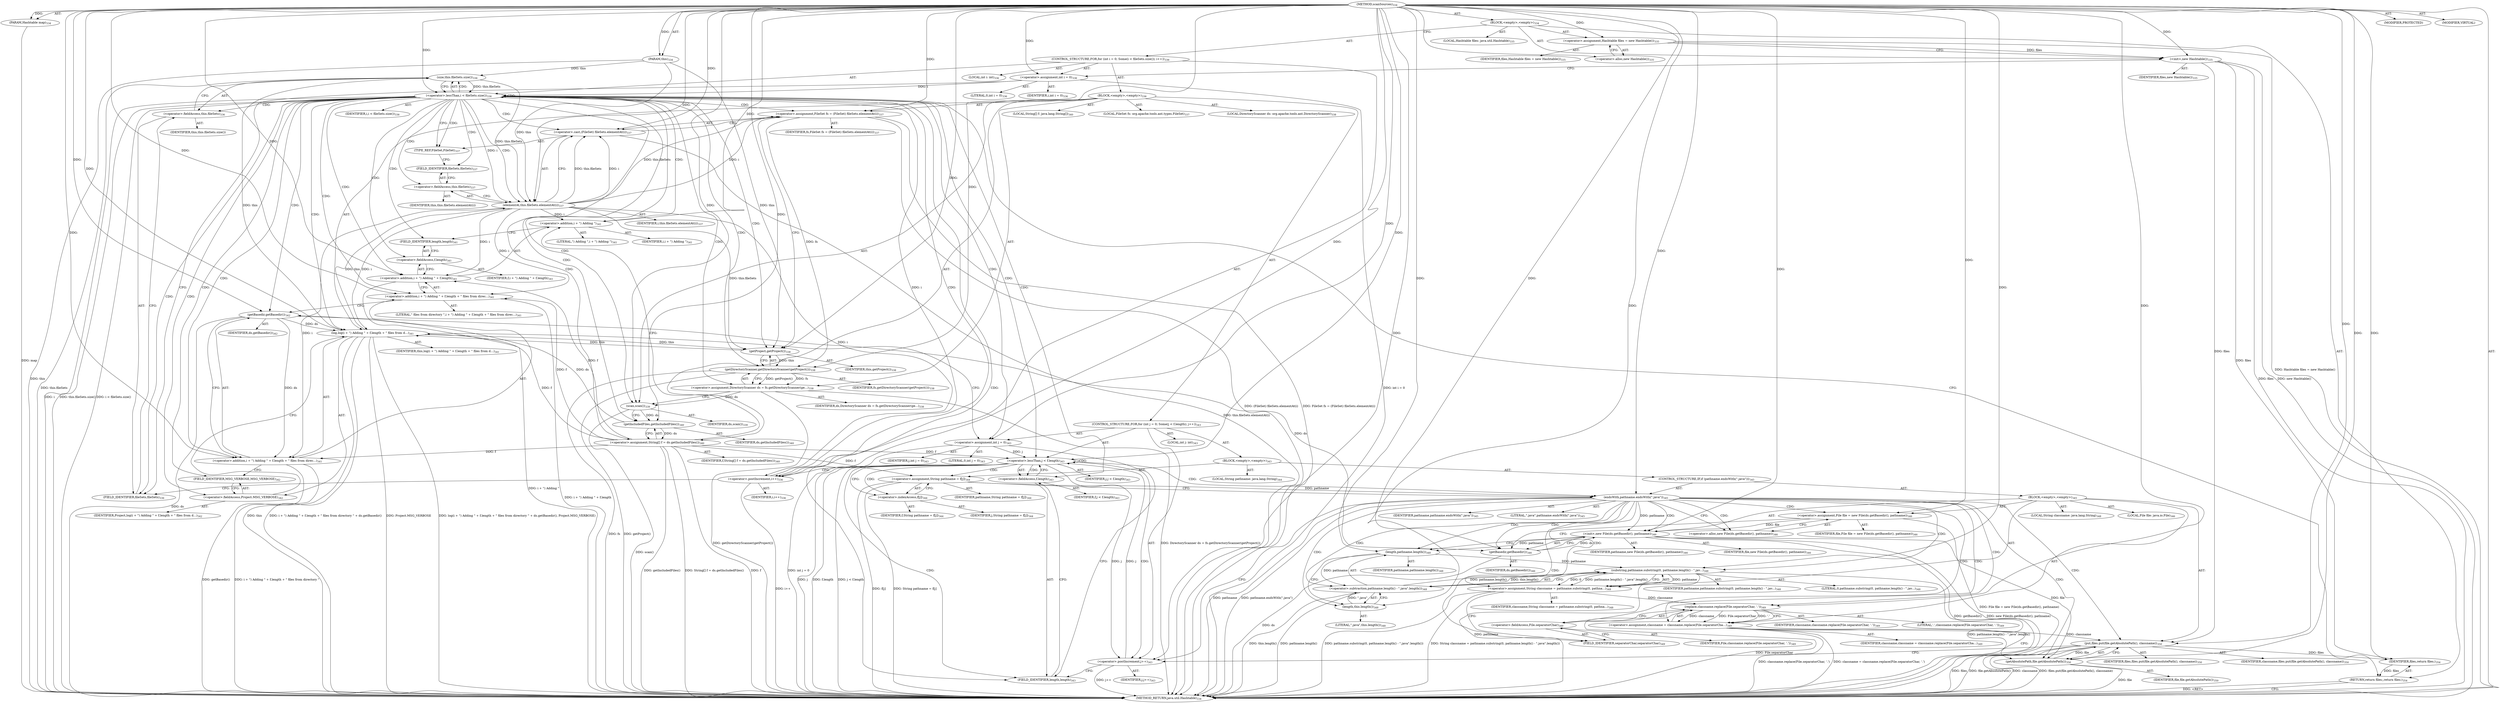 digraph "scanSources" {  
"111669149717" [label = <(METHOD,scanSources)<SUB>334</SUB>> ]
"115964117001" [label = <(PARAM,this)<SUB>334</SUB>> ]
"115964117024" [label = <(PARAM,Hashtable map)<SUB>334</SUB>> ]
"25769803822" [label = <(BLOCK,&lt;empty&gt;,&lt;empty&gt;)<SUB>334</SUB>> ]
"94489280532" [label = <(LOCAL,Hashtable files: java.util.Hashtable)<SUB>335</SUB>> ]
"30064771272" [label = <(&lt;operator&gt;.assignment,Hashtable files = new Hashtable())<SUB>335</SUB>> ]
"68719476886" [label = <(IDENTIFIER,files,Hashtable files = new Hashtable())<SUB>335</SUB>> ]
"30064771273" [label = <(&lt;operator&gt;.alloc,new Hashtable())<SUB>335</SUB>> ]
"30064771274" [label = <(&lt;init&gt;,new Hashtable())<SUB>335</SUB>> ]
"68719476887" [label = <(IDENTIFIER,files,new Hashtable())<SUB>335</SUB>> ]
"47244640274" [label = <(CONTROL_STRUCTURE,FOR,for (int i = 0; Some(i &lt; fileSets.size()); i++))<SUB>336</SUB>> ]
"94489280533" [label = <(LOCAL,int i: int)<SUB>336</SUB>> ]
"30064771275" [label = <(&lt;operator&gt;.assignment,int i = 0)<SUB>336</SUB>> ]
"68719476888" [label = <(IDENTIFIER,i,int i = 0)<SUB>336</SUB>> ]
"90194313247" [label = <(LITERAL,0,int i = 0)<SUB>336</SUB>> ]
"30064771276" [label = <(&lt;operator&gt;.lessThan,i &lt; fileSets.size())<SUB>336</SUB>> ]
"68719476889" [label = <(IDENTIFIER,i,i &lt; fileSets.size())<SUB>336</SUB>> ]
"30064771277" [label = <(size,this.fileSets.size())<SUB>336</SUB>> ]
"30064771278" [label = <(&lt;operator&gt;.fieldAccess,this.fileSets)<SUB>336</SUB>> ]
"68719476890" [label = <(IDENTIFIER,this,this.fileSets.size())> ]
"55834574901" [label = <(FIELD_IDENTIFIER,fileSets,fileSets)<SUB>336</SUB>> ]
"30064771279" [label = <(&lt;operator&gt;.postIncrement,i++)<SUB>336</SUB>> ]
"68719476891" [label = <(IDENTIFIER,i,i++)<SUB>336</SUB>> ]
"25769803823" [label = <(BLOCK,&lt;empty&gt;,&lt;empty&gt;)<SUB>336</SUB>> ]
"94489280534" [label = <(LOCAL,FileSet fs: org.apache.tools.ant.types.FileSet)<SUB>337</SUB>> ]
"30064771280" [label = <(&lt;operator&gt;.assignment,FileSet fs = (FileSet) fileSets.elementAt(i))<SUB>337</SUB>> ]
"68719476892" [label = <(IDENTIFIER,fs,FileSet fs = (FileSet) fileSets.elementAt(i))<SUB>337</SUB>> ]
"30064771281" [label = <(&lt;operator&gt;.cast,(FileSet) fileSets.elementAt(i))<SUB>337</SUB>> ]
"180388626432" [label = <(TYPE_REF,FileSet,FileSet)<SUB>337</SUB>> ]
"30064771282" [label = <(elementAt,this.fileSets.elementAt(i))<SUB>337</SUB>> ]
"30064771283" [label = <(&lt;operator&gt;.fieldAccess,this.fileSets)<SUB>337</SUB>> ]
"68719476893" [label = <(IDENTIFIER,this,this.fileSets.elementAt(i))> ]
"55834574902" [label = <(FIELD_IDENTIFIER,fileSets,fileSets)<SUB>337</SUB>> ]
"68719476894" [label = <(IDENTIFIER,i,this.fileSets.elementAt(i))<SUB>337</SUB>> ]
"94489280535" [label = <(LOCAL,DirectoryScanner ds: org.apache.tools.ant.DirectoryScanner)<SUB>338</SUB>> ]
"30064771284" [label = <(&lt;operator&gt;.assignment,DirectoryScanner ds = fs.getDirectoryScanner(ge...)<SUB>338</SUB>> ]
"68719476895" [label = <(IDENTIFIER,ds,DirectoryScanner ds = fs.getDirectoryScanner(ge...)<SUB>338</SUB>> ]
"30064771285" [label = <(getDirectoryScanner,getDirectoryScanner(getProject()))<SUB>338</SUB>> ]
"68719476896" [label = <(IDENTIFIER,fs,getDirectoryScanner(getProject()))<SUB>338</SUB>> ]
"30064771286" [label = <(getProject,getProject())<SUB>338</SUB>> ]
"68719476755" [label = <(IDENTIFIER,this,getProject())<SUB>338</SUB>> ]
"30064771287" [label = <(scan,scan())<SUB>339</SUB>> ]
"68719476897" [label = <(IDENTIFIER,ds,scan())<SUB>339</SUB>> ]
"94489280536" [label = <(LOCAL,String[] f: java.lang.String[])<SUB>340</SUB>> ]
"30064771288" [label = <(&lt;operator&gt;.assignment,String[] f = ds.getIncludedFiles())<SUB>340</SUB>> ]
"68719476898" [label = <(IDENTIFIER,f,String[] f = ds.getIncludedFiles())<SUB>340</SUB>> ]
"30064771289" [label = <(getIncludedFiles,getIncludedFiles())<SUB>340</SUB>> ]
"68719476899" [label = <(IDENTIFIER,ds,getIncludedFiles())<SUB>340</SUB>> ]
"30064771290" [label = <(log,log(i + &quot;) Adding &quot; + f.length + &quot; files from d...)<SUB>341</SUB>> ]
"68719476756" [label = <(IDENTIFIER,this,log(i + &quot;) Adding &quot; + f.length + &quot; files from d...)<SUB>341</SUB>> ]
"30064771291" [label = <(&lt;operator&gt;.addition,i + &quot;) Adding &quot; + f.length + &quot; files from direc...)<SUB>341</SUB>> ]
"30064771292" [label = <(&lt;operator&gt;.addition,i + &quot;) Adding &quot; + f.length + &quot; files from direc...)<SUB>341</SUB>> ]
"30064771293" [label = <(&lt;operator&gt;.addition,i + &quot;) Adding &quot; + f.length)<SUB>341</SUB>> ]
"30064771294" [label = <(&lt;operator&gt;.addition,i + &quot;) Adding &quot;)<SUB>341</SUB>> ]
"68719476900" [label = <(IDENTIFIER,i,i + &quot;) Adding &quot;)<SUB>341</SUB>> ]
"90194313248" [label = <(LITERAL,&quot;) Adding &quot;,i + &quot;) Adding &quot;)<SUB>341</SUB>> ]
"30064771295" [label = <(&lt;operator&gt;.fieldAccess,f.length)<SUB>341</SUB>> ]
"68719476901" [label = <(IDENTIFIER,f,i + &quot;) Adding &quot; + f.length)<SUB>341</SUB>> ]
"55834574903" [label = <(FIELD_IDENTIFIER,length,length)<SUB>341</SUB>> ]
"90194313249" [label = <(LITERAL,&quot; files from directory &quot;,i + &quot;) Adding &quot; + f.length + &quot; files from direc...)<SUB>341</SUB>> ]
"30064771296" [label = <(getBasedir,getBasedir())<SUB>342</SUB>> ]
"68719476902" [label = <(IDENTIFIER,ds,getBasedir())<SUB>342</SUB>> ]
"30064771297" [label = <(&lt;operator&gt;.fieldAccess,Project.MSG_VERBOSE)<SUB>342</SUB>> ]
"68719476903" [label = <(IDENTIFIER,Project,log(i + &quot;) Adding &quot; + f.length + &quot; files from d...)<SUB>342</SUB>> ]
"55834574904" [label = <(FIELD_IDENTIFIER,MSG_VERBOSE,MSG_VERBOSE)<SUB>342</SUB>> ]
"47244640275" [label = <(CONTROL_STRUCTURE,FOR,for (int j = 0; Some(j &lt; f.length); j++))<SUB>343</SUB>> ]
"94489280537" [label = <(LOCAL,int j: int)<SUB>343</SUB>> ]
"30064771298" [label = <(&lt;operator&gt;.assignment,int j = 0)<SUB>343</SUB>> ]
"68719476904" [label = <(IDENTIFIER,j,int j = 0)<SUB>343</SUB>> ]
"90194313250" [label = <(LITERAL,0,int j = 0)<SUB>343</SUB>> ]
"30064771299" [label = <(&lt;operator&gt;.lessThan,j &lt; f.length)<SUB>343</SUB>> ]
"68719476905" [label = <(IDENTIFIER,j,j &lt; f.length)<SUB>343</SUB>> ]
"30064771300" [label = <(&lt;operator&gt;.fieldAccess,f.length)<SUB>343</SUB>> ]
"68719476906" [label = <(IDENTIFIER,f,j &lt; f.length)<SUB>343</SUB>> ]
"55834574905" [label = <(FIELD_IDENTIFIER,length,length)<SUB>343</SUB>> ]
"30064771301" [label = <(&lt;operator&gt;.postIncrement,j++)<SUB>343</SUB>> ]
"68719476907" [label = <(IDENTIFIER,j,j++)<SUB>343</SUB>> ]
"25769803824" [label = <(BLOCK,&lt;empty&gt;,&lt;empty&gt;)<SUB>343</SUB>> ]
"94489280538" [label = <(LOCAL,String pathname: java.lang.String)<SUB>344</SUB>> ]
"30064771302" [label = <(&lt;operator&gt;.assignment,String pathname = f[j])<SUB>344</SUB>> ]
"68719476908" [label = <(IDENTIFIER,pathname,String pathname = f[j])<SUB>344</SUB>> ]
"30064771303" [label = <(&lt;operator&gt;.indexAccess,f[j])<SUB>344</SUB>> ]
"68719476909" [label = <(IDENTIFIER,f,String pathname = f[j])<SUB>344</SUB>> ]
"68719476910" [label = <(IDENTIFIER,j,String pathname = f[j])<SUB>344</SUB>> ]
"47244640276" [label = <(CONTROL_STRUCTURE,IF,if (pathname.endsWith(&quot;.java&quot;)))<SUB>345</SUB>> ]
"30064771304" [label = <(endsWith,pathname.endsWith(&quot;.java&quot;))<SUB>345</SUB>> ]
"68719476911" [label = <(IDENTIFIER,pathname,pathname.endsWith(&quot;.java&quot;))<SUB>345</SUB>> ]
"90194313251" [label = <(LITERAL,&quot;.java&quot;,pathname.endsWith(&quot;.java&quot;))<SUB>345</SUB>> ]
"25769803825" [label = <(BLOCK,&lt;empty&gt;,&lt;empty&gt;)<SUB>345</SUB>> ]
"94489280539" [label = <(LOCAL,File file: java.io.File)<SUB>346</SUB>> ]
"30064771305" [label = <(&lt;operator&gt;.assignment,File file = new File(ds.getBasedir(), pathname))<SUB>346</SUB>> ]
"68719476912" [label = <(IDENTIFIER,file,File file = new File(ds.getBasedir(), pathname))<SUB>346</SUB>> ]
"30064771306" [label = <(&lt;operator&gt;.alloc,new File(ds.getBasedir(), pathname))<SUB>346</SUB>> ]
"30064771307" [label = <(&lt;init&gt;,new File(ds.getBasedir(), pathname))<SUB>346</SUB>> ]
"68719476913" [label = <(IDENTIFIER,file,new File(ds.getBasedir(), pathname))<SUB>346</SUB>> ]
"30064771308" [label = <(getBasedir,getBasedir())<SUB>346</SUB>> ]
"68719476914" [label = <(IDENTIFIER,ds,getBasedir())<SUB>346</SUB>> ]
"68719476915" [label = <(IDENTIFIER,pathname,new File(ds.getBasedir(), pathname))<SUB>346</SUB>> ]
"94489280540" [label = <(LOCAL,String classname: java.lang.String)<SUB>348</SUB>> ]
"30064771309" [label = <(&lt;operator&gt;.assignment,String classname = pathname.substring(0, pathna...)<SUB>348</SUB>> ]
"68719476916" [label = <(IDENTIFIER,classname,String classname = pathname.substring(0, pathna...)<SUB>348</SUB>> ]
"30064771310" [label = <(substring,pathname.substring(0, pathname.length() - &quot;.jav...)<SUB>348</SUB>> ]
"68719476917" [label = <(IDENTIFIER,pathname,pathname.substring(0, pathname.length() - &quot;.jav...)<SUB>348</SUB>> ]
"90194313252" [label = <(LITERAL,0,pathname.substring(0, pathname.length() - &quot;.jav...)<SUB>348</SUB>> ]
"30064771311" [label = <(&lt;operator&gt;.subtraction,pathname.length() - &quot;.java&quot;.length())<SUB>348</SUB>> ]
"30064771312" [label = <(length,pathname.length())<SUB>348</SUB>> ]
"68719476918" [label = <(IDENTIFIER,pathname,pathname.length())<SUB>348</SUB>> ]
"30064771313" [label = <(length,this.length())<SUB>348</SUB>> ]
"90194313253" [label = <(LITERAL,&quot;.java&quot;,this.length())<SUB>348</SUB>> ]
"30064771314" [label = <(&lt;operator&gt;.assignment,classname = classname.replace(File.separatorCha...)<SUB>349</SUB>> ]
"68719476919" [label = <(IDENTIFIER,classname,classname = classname.replace(File.separatorCha...)<SUB>349</SUB>> ]
"30064771315" [label = <(replace,classname.replace(File.separatorChar, '.'))<SUB>349</SUB>> ]
"68719476920" [label = <(IDENTIFIER,classname,classname.replace(File.separatorChar, '.'))<SUB>349</SUB>> ]
"30064771316" [label = <(&lt;operator&gt;.fieldAccess,File.separatorChar)<SUB>349</SUB>> ]
"68719476921" [label = <(IDENTIFIER,File,classname.replace(File.separatorChar, '.'))<SUB>349</SUB>> ]
"55834574906" [label = <(FIELD_IDENTIFIER,separatorChar,separatorChar)<SUB>349</SUB>> ]
"90194313254" [label = <(LITERAL,'.',classname.replace(File.separatorChar, '.'))<SUB>349</SUB>> ]
"30064771317" [label = <(put,files.put(file.getAbsolutePath(), classname))<SUB>350</SUB>> ]
"68719476922" [label = <(IDENTIFIER,files,files.put(file.getAbsolutePath(), classname))<SUB>350</SUB>> ]
"30064771318" [label = <(getAbsolutePath,file.getAbsolutePath())<SUB>350</SUB>> ]
"68719476923" [label = <(IDENTIFIER,file,file.getAbsolutePath())<SUB>350</SUB>> ]
"68719476924" [label = <(IDENTIFIER,classname,files.put(file.getAbsolutePath(), classname))<SUB>350</SUB>> ]
"146028888070" [label = <(RETURN,return files;,return files;)<SUB>354</SUB>> ]
"68719476925" [label = <(IDENTIFIER,files,return files;)<SUB>354</SUB>> ]
"133143986227" [label = <(MODIFIER,PROTECTED)> ]
"133143986228" [label = <(MODIFIER,VIRTUAL)> ]
"128849018901" [label = <(METHOD_RETURN,java.util.Hashtable)<SUB>334</SUB>> ]
  "111669149717" -> "115964117001"  [ label = "AST: "] 
  "111669149717" -> "115964117024"  [ label = "AST: "] 
  "111669149717" -> "25769803822"  [ label = "AST: "] 
  "111669149717" -> "133143986227"  [ label = "AST: "] 
  "111669149717" -> "133143986228"  [ label = "AST: "] 
  "111669149717" -> "128849018901"  [ label = "AST: "] 
  "25769803822" -> "94489280532"  [ label = "AST: "] 
  "25769803822" -> "30064771272"  [ label = "AST: "] 
  "25769803822" -> "30064771274"  [ label = "AST: "] 
  "25769803822" -> "47244640274"  [ label = "AST: "] 
  "25769803822" -> "146028888070"  [ label = "AST: "] 
  "30064771272" -> "68719476886"  [ label = "AST: "] 
  "30064771272" -> "30064771273"  [ label = "AST: "] 
  "30064771274" -> "68719476887"  [ label = "AST: "] 
  "47244640274" -> "94489280533"  [ label = "AST: "] 
  "47244640274" -> "30064771275"  [ label = "AST: "] 
  "47244640274" -> "30064771276"  [ label = "AST: "] 
  "47244640274" -> "30064771279"  [ label = "AST: "] 
  "47244640274" -> "25769803823"  [ label = "AST: "] 
  "30064771275" -> "68719476888"  [ label = "AST: "] 
  "30064771275" -> "90194313247"  [ label = "AST: "] 
  "30064771276" -> "68719476889"  [ label = "AST: "] 
  "30064771276" -> "30064771277"  [ label = "AST: "] 
  "30064771277" -> "30064771278"  [ label = "AST: "] 
  "30064771278" -> "68719476890"  [ label = "AST: "] 
  "30064771278" -> "55834574901"  [ label = "AST: "] 
  "30064771279" -> "68719476891"  [ label = "AST: "] 
  "25769803823" -> "94489280534"  [ label = "AST: "] 
  "25769803823" -> "30064771280"  [ label = "AST: "] 
  "25769803823" -> "94489280535"  [ label = "AST: "] 
  "25769803823" -> "30064771284"  [ label = "AST: "] 
  "25769803823" -> "30064771287"  [ label = "AST: "] 
  "25769803823" -> "94489280536"  [ label = "AST: "] 
  "25769803823" -> "30064771288"  [ label = "AST: "] 
  "25769803823" -> "30064771290"  [ label = "AST: "] 
  "25769803823" -> "47244640275"  [ label = "AST: "] 
  "30064771280" -> "68719476892"  [ label = "AST: "] 
  "30064771280" -> "30064771281"  [ label = "AST: "] 
  "30064771281" -> "180388626432"  [ label = "AST: "] 
  "30064771281" -> "30064771282"  [ label = "AST: "] 
  "30064771282" -> "30064771283"  [ label = "AST: "] 
  "30064771282" -> "68719476894"  [ label = "AST: "] 
  "30064771283" -> "68719476893"  [ label = "AST: "] 
  "30064771283" -> "55834574902"  [ label = "AST: "] 
  "30064771284" -> "68719476895"  [ label = "AST: "] 
  "30064771284" -> "30064771285"  [ label = "AST: "] 
  "30064771285" -> "68719476896"  [ label = "AST: "] 
  "30064771285" -> "30064771286"  [ label = "AST: "] 
  "30064771286" -> "68719476755"  [ label = "AST: "] 
  "30064771287" -> "68719476897"  [ label = "AST: "] 
  "30064771288" -> "68719476898"  [ label = "AST: "] 
  "30064771288" -> "30064771289"  [ label = "AST: "] 
  "30064771289" -> "68719476899"  [ label = "AST: "] 
  "30064771290" -> "68719476756"  [ label = "AST: "] 
  "30064771290" -> "30064771291"  [ label = "AST: "] 
  "30064771290" -> "30064771297"  [ label = "AST: "] 
  "30064771291" -> "30064771292"  [ label = "AST: "] 
  "30064771291" -> "30064771296"  [ label = "AST: "] 
  "30064771292" -> "30064771293"  [ label = "AST: "] 
  "30064771292" -> "90194313249"  [ label = "AST: "] 
  "30064771293" -> "30064771294"  [ label = "AST: "] 
  "30064771293" -> "30064771295"  [ label = "AST: "] 
  "30064771294" -> "68719476900"  [ label = "AST: "] 
  "30064771294" -> "90194313248"  [ label = "AST: "] 
  "30064771295" -> "68719476901"  [ label = "AST: "] 
  "30064771295" -> "55834574903"  [ label = "AST: "] 
  "30064771296" -> "68719476902"  [ label = "AST: "] 
  "30064771297" -> "68719476903"  [ label = "AST: "] 
  "30064771297" -> "55834574904"  [ label = "AST: "] 
  "47244640275" -> "94489280537"  [ label = "AST: "] 
  "47244640275" -> "30064771298"  [ label = "AST: "] 
  "47244640275" -> "30064771299"  [ label = "AST: "] 
  "47244640275" -> "30064771301"  [ label = "AST: "] 
  "47244640275" -> "25769803824"  [ label = "AST: "] 
  "30064771298" -> "68719476904"  [ label = "AST: "] 
  "30064771298" -> "90194313250"  [ label = "AST: "] 
  "30064771299" -> "68719476905"  [ label = "AST: "] 
  "30064771299" -> "30064771300"  [ label = "AST: "] 
  "30064771300" -> "68719476906"  [ label = "AST: "] 
  "30064771300" -> "55834574905"  [ label = "AST: "] 
  "30064771301" -> "68719476907"  [ label = "AST: "] 
  "25769803824" -> "94489280538"  [ label = "AST: "] 
  "25769803824" -> "30064771302"  [ label = "AST: "] 
  "25769803824" -> "47244640276"  [ label = "AST: "] 
  "30064771302" -> "68719476908"  [ label = "AST: "] 
  "30064771302" -> "30064771303"  [ label = "AST: "] 
  "30064771303" -> "68719476909"  [ label = "AST: "] 
  "30064771303" -> "68719476910"  [ label = "AST: "] 
  "47244640276" -> "30064771304"  [ label = "AST: "] 
  "47244640276" -> "25769803825"  [ label = "AST: "] 
  "30064771304" -> "68719476911"  [ label = "AST: "] 
  "30064771304" -> "90194313251"  [ label = "AST: "] 
  "25769803825" -> "94489280539"  [ label = "AST: "] 
  "25769803825" -> "30064771305"  [ label = "AST: "] 
  "25769803825" -> "30064771307"  [ label = "AST: "] 
  "25769803825" -> "94489280540"  [ label = "AST: "] 
  "25769803825" -> "30064771309"  [ label = "AST: "] 
  "25769803825" -> "30064771314"  [ label = "AST: "] 
  "25769803825" -> "30064771317"  [ label = "AST: "] 
  "30064771305" -> "68719476912"  [ label = "AST: "] 
  "30064771305" -> "30064771306"  [ label = "AST: "] 
  "30064771307" -> "68719476913"  [ label = "AST: "] 
  "30064771307" -> "30064771308"  [ label = "AST: "] 
  "30064771307" -> "68719476915"  [ label = "AST: "] 
  "30064771308" -> "68719476914"  [ label = "AST: "] 
  "30064771309" -> "68719476916"  [ label = "AST: "] 
  "30064771309" -> "30064771310"  [ label = "AST: "] 
  "30064771310" -> "68719476917"  [ label = "AST: "] 
  "30064771310" -> "90194313252"  [ label = "AST: "] 
  "30064771310" -> "30064771311"  [ label = "AST: "] 
  "30064771311" -> "30064771312"  [ label = "AST: "] 
  "30064771311" -> "30064771313"  [ label = "AST: "] 
  "30064771312" -> "68719476918"  [ label = "AST: "] 
  "30064771313" -> "90194313253"  [ label = "AST: "] 
  "30064771314" -> "68719476919"  [ label = "AST: "] 
  "30064771314" -> "30064771315"  [ label = "AST: "] 
  "30064771315" -> "68719476920"  [ label = "AST: "] 
  "30064771315" -> "30064771316"  [ label = "AST: "] 
  "30064771315" -> "90194313254"  [ label = "AST: "] 
  "30064771316" -> "68719476921"  [ label = "AST: "] 
  "30064771316" -> "55834574906"  [ label = "AST: "] 
  "30064771317" -> "68719476922"  [ label = "AST: "] 
  "30064771317" -> "30064771318"  [ label = "AST: "] 
  "30064771317" -> "68719476924"  [ label = "AST: "] 
  "30064771318" -> "68719476923"  [ label = "AST: "] 
  "146028888070" -> "68719476925"  [ label = "AST: "] 
  "30064771272" -> "30064771274"  [ label = "CFG: "] 
  "30064771274" -> "30064771275"  [ label = "CFG: "] 
  "146028888070" -> "128849018901"  [ label = "CFG: "] 
  "30064771273" -> "30064771272"  [ label = "CFG: "] 
  "30064771275" -> "55834574901"  [ label = "CFG: "] 
  "30064771276" -> "180388626432"  [ label = "CFG: "] 
  "30064771276" -> "146028888070"  [ label = "CFG: "] 
  "30064771279" -> "55834574901"  [ label = "CFG: "] 
  "30064771277" -> "30064771276"  [ label = "CFG: "] 
  "30064771280" -> "30064771286"  [ label = "CFG: "] 
  "30064771284" -> "30064771287"  [ label = "CFG: "] 
  "30064771287" -> "30064771289"  [ label = "CFG: "] 
  "30064771288" -> "30064771294"  [ label = "CFG: "] 
  "30064771290" -> "30064771298"  [ label = "CFG: "] 
  "30064771278" -> "30064771277"  [ label = "CFG: "] 
  "30064771281" -> "30064771280"  [ label = "CFG: "] 
  "30064771285" -> "30064771284"  [ label = "CFG: "] 
  "30064771289" -> "30064771288"  [ label = "CFG: "] 
  "30064771291" -> "55834574904"  [ label = "CFG: "] 
  "30064771297" -> "30064771290"  [ label = "CFG: "] 
  "30064771298" -> "55834574905"  [ label = "CFG: "] 
  "30064771299" -> "30064771303"  [ label = "CFG: "] 
  "30064771299" -> "30064771279"  [ label = "CFG: "] 
  "30064771301" -> "55834574905"  [ label = "CFG: "] 
  "55834574901" -> "30064771278"  [ label = "CFG: "] 
  "180388626432" -> "55834574902"  [ label = "CFG: "] 
  "30064771282" -> "30064771281"  [ label = "CFG: "] 
  "30064771286" -> "30064771285"  [ label = "CFG: "] 
  "30064771292" -> "30064771296"  [ label = "CFG: "] 
  "30064771296" -> "30064771291"  [ label = "CFG: "] 
  "55834574904" -> "30064771297"  [ label = "CFG: "] 
  "30064771300" -> "30064771299"  [ label = "CFG: "] 
  "30064771302" -> "30064771304"  [ label = "CFG: "] 
  "30064771283" -> "30064771282"  [ label = "CFG: "] 
  "30064771293" -> "30064771292"  [ label = "CFG: "] 
  "55834574905" -> "30064771300"  [ label = "CFG: "] 
  "30064771303" -> "30064771302"  [ label = "CFG: "] 
  "30064771304" -> "30064771306"  [ label = "CFG: "] 
  "30064771304" -> "30064771301"  [ label = "CFG: "] 
  "55834574902" -> "30064771283"  [ label = "CFG: "] 
  "30064771294" -> "55834574903"  [ label = "CFG: "] 
  "30064771295" -> "30064771293"  [ label = "CFG: "] 
  "30064771305" -> "30064771308"  [ label = "CFG: "] 
  "30064771307" -> "30064771312"  [ label = "CFG: "] 
  "30064771309" -> "55834574906"  [ label = "CFG: "] 
  "30064771314" -> "30064771318"  [ label = "CFG: "] 
  "30064771317" -> "30064771301"  [ label = "CFG: "] 
  "55834574903" -> "30064771295"  [ label = "CFG: "] 
  "30064771306" -> "30064771305"  [ label = "CFG: "] 
  "30064771308" -> "30064771307"  [ label = "CFG: "] 
  "30064771310" -> "30064771309"  [ label = "CFG: "] 
  "30064771315" -> "30064771314"  [ label = "CFG: "] 
  "30064771318" -> "30064771317"  [ label = "CFG: "] 
  "30064771311" -> "30064771310"  [ label = "CFG: "] 
  "30064771316" -> "30064771315"  [ label = "CFG: "] 
  "30064771312" -> "30064771313"  [ label = "CFG: "] 
  "30064771313" -> "30064771311"  [ label = "CFG: "] 
  "55834574906" -> "30064771316"  [ label = "CFG: "] 
  "111669149717" -> "30064771273"  [ label = "CFG: "] 
  "146028888070" -> "128849018901"  [ label = "DDG: &lt;RET&gt;"] 
  "115964117001" -> "128849018901"  [ label = "DDG: this"] 
  "115964117024" -> "128849018901"  [ label = "DDG: map"] 
  "30064771272" -> "128849018901"  [ label = "DDG: Hashtable files = new Hashtable()"] 
  "30064771274" -> "128849018901"  [ label = "DDG: files"] 
  "30064771274" -> "128849018901"  [ label = "DDG: new Hashtable()"] 
  "30064771275" -> "128849018901"  [ label = "DDG: int i = 0"] 
  "30064771276" -> "128849018901"  [ label = "DDG: i"] 
  "30064771277" -> "128849018901"  [ label = "DDG: this.fileSets"] 
  "30064771276" -> "128849018901"  [ label = "DDG: this.fileSets.size()"] 
  "30064771276" -> "128849018901"  [ label = "DDG: i &lt; fileSets.size()"] 
  "30064771281" -> "128849018901"  [ label = "DDG: this.fileSets.elementAt(i)"] 
  "30064771280" -> "128849018901"  [ label = "DDG: (FileSet) fileSets.elementAt(i)"] 
  "30064771280" -> "128849018901"  [ label = "DDG: FileSet fs = (FileSet) fileSets.elementAt(i)"] 
  "30064771285" -> "128849018901"  [ label = "DDG: fs"] 
  "30064771285" -> "128849018901"  [ label = "DDG: getProject()"] 
  "30064771284" -> "128849018901"  [ label = "DDG: getDirectoryScanner(getProject())"] 
  "30064771284" -> "128849018901"  [ label = "DDG: DirectoryScanner ds = fs.getDirectoryScanner(getProject())"] 
  "30064771287" -> "128849018901"  [ label = "DDG: scan()"] 
  "30064771288" -> "128849018901"  [ label = "DDG: f"] 
  "30064771288" -> "128849018901"  [ label = "DDG: getIncludedFiles()"] 
  "30064771288" -> "128849018901"  [ label = "DDG: String[] f = ds.getIncludedFiles()"] 
  "30064771290" -> "128849018901"  [ label = "DDG: this"] 
  "30064771293" -> "128849018901"  [ label = "DDG: i + &quot;) Adding &quot;"] 
  "30064771292" -> "128849018901"  [ label = "DDG: i + &quot;) Adding &quot; + f.length"] 
  "30064771291" -> "128849018901"  [ label = "DDG: i + &quot;) Adding &quot; + f.length + &quot; files from directory &quot;"] 
  "30064771296" -> "128849018901"  [ label = "DDG: ds"] 
  "30064771291" -> "128849018901"  [ label = "DDG: getBasedir()"] 
  "30064771290" -> "128849018901"  [ label = "DDG: i + &quot;) Adding &quot; + f.length + &quot; files from directory &quot; + ds.getBasedir()"] 
  "30064771290" -> "128849018901"  [ label = "DDG: Project.MSG_VERBOSE"] 
  "30064771290" -> "128849018901"  [ label = "DDG: log(i + &quot;) Adding &quot; + f.length + &quot; files from directory &quot; + ds.getBasedir(), Project.MSG_VERBOSE)"] 
  "30064771298" -> "128849018901"  [ label = "DDG: int j = 0"] 
  "30064771299" -> "128849018901"  [ label = "DDG: j"] 
  "30064771299" -> "128849018901"  [ label = "DDG: f.length"] 
  "30064771299" -> "128849018901"  [ label = "DDG: j &lt; f.length"] 
  "30064771279" -> "128849018901"  [ label = "DDG: i++"] 
  "30064771302" -> "128849018901"  [ label = "DDG: f[j]"] 
  "30064771302" -> "128849018901"  [ label = "DDG: String pathname = f[j]"] 
  "30064771304" -> "128849018901"  [ label = "DDG: pathname"] 
  "30064771304" -> "128849018901"  [ label = "DDG: pathname.endsWith(&quot;.java&quot;)"] 
  "30064771305" -> "128849018901"  [ label = "DDG: File file = new File(ds.getBasedir(), pathname)"] 
  "30064771308" -> "128849018901"  [ label = "DDG: ds"] 
  "30064771307" -> "128849018901"  [ label = "DDG: getBasedir()"] 
  "30064771307" -> "128849018901"  [ label = "DDG: new File(ds.getBasedir(), pathname)"] 
  "30064771310" -> "128849018901"  [ label = "DDG: pathname"] 
  "30064771311" -> "128849018901"  [ label = "DDG: pathname.length()"] 
  "30064771311" -> "128849018901"  [ label = "DDG: this.length()"] 
  "30064771310" -> "128849018901"  [ label = "DDG: pathname.length() - &quot;.java&quot;.length()"] 
  "30064771309" -> "128849018901"  [ label = "DDG: pathname.substring(0, pathname.length() - &quot;.java&quot;.length())"] 
  "30064771309" -> "128849018901"  [ label = "DDG: String classname = pathname.substring(0, pathname.length() - &quot;.java&quot;.length())"] 
  "30064771315" -> "128849018901"  [ label = "DDG: File.separatorChar"] 
  "30064771314" -> "128849018901"  [ label = "DDG: classname.replace(File.separatorChar, '.')"] 
  "30064771314" -> "128849018901"  [ label = "DDG: classname = classname.replace(File.separatorChar, '.')"] 
  "30064771317" -> "128849018901"  [ label = "DDG: files"] 
  "30064771318" -> "128849018901"  [ label = "DDG: file"] 
  "30064771317" -> "128849018901"  [ label = "DDG: file.getAbsolutePath()"] 
  "30064771317" -> "128849018901"  [ label = "DDG: classname"] 
  "30064771317" -> "128849018901"  [ label = "DDG: files.put(file.getAbsolutePath(), classname)"] 
  "30064771301" -> "128849018901"  [ label = "DDG: j++"] 
  "111669149717" -> "115964117001"  [ label = "DDG: "] 
  "111669149717" -> "115964117024"  [ label = "DDG: "] 
  "111669149717" -> "30064771272"  [ label = "DDG: "] 
  "68719476925" -> "146028888070"  [ label = "DDG: files"] 
  "30064771272" -> "30064771274"  [ label = "DDG: files"] 
  "111669149717" -> "30064771274"  [ label = "DDG: "] 
  "111669149717" -> "30064771275"  [ label = "DDG: "] 
  "30064771274" -> "68719476925"  [ label = "DDG: files"] 
  "30064771317" -> "68719476925"  [ label = "DDG: files"] 
  "111669149717" -> "68719476925"  [ label = "DDG: "] 
  "30064771275" -> "30064771276"  [ label = "DDG: i"] 
  "30064771279" -> "30064771276"  [ label = "DDG: i"] 
  "111669149717" -> "30064771276"  [ label = "DDG: "] 
  "30064771277" -> "30064771276"  [ label = "DDG: this.fileSets"] 
  "111669149717" -> "30064771279"  [ label = "DDG: "] 
  "30064771282" -> "30064771279"  [ label = "DDG: i"] 
  "111669149717" -> "30064771280"  [ label = "DDG: "] 
  "30064771282" -> "30064771280"  [ label = "DDG: this.fileSets"] 
  "30064771282" -> "30064771280"  [ label = "DDG: i"] 
  "30064771285" -> "30064771284"  [ label = "DDG: fs"] 
  "30064771285" -> "30064771284"  [ label = "DDG: getProject()"] 
  "30064771289" -> "30064771288"  [ label = "DDG: ds"] 
  "115964117001" -> "30064771277"  [ label = "DDG: this"] 
  "30064771290" -> "30064771277"  [ label = "DDG: this"] 
  "30064771284" -> "30064771287"  [ label = "DDG: ds"] 
  "111669149717" -> "30064771287"  [ label = "DDG: "] 
  "30064771286" -> "30064771290"  [ label = "DDG: this"] 
  "111669149717" -> "30064771290"  [ label = "DDG: "] 
  "30064771282" -> "30064771290"  [ label = "DDG: i"] 
  "30064771288" -> "30064771290"  [ label = "DDG: f"] 
  "30064771296" -> "30064771290"  [ label = "DDG: ds"] 
  "111669149717" -> "30064771298"  [ label = "DDG: "] 
  "111669149717" -> "30064771281"  [ label = "DDG: "] 
  "30064771282" -> "30064771281"  [ label = "DDG: this.fileSets"] 
  "30064771282" -> "30064771281"  [ label = "DDG: i"] 
  "30064771280" -> "30064771285"  [ label = "DDG: fs"] 
  "111669149717" -> "30064771285"  [ label = "DDG: "] 
  "30064771286" -> "30064771285"  [ label = "DDG: this"] 
  "30064771287" -> "30064771289"  [ label = "DDG: ds"] 
  "111669149717" -> "30064771289"  [ label = "DDG: "] 
  "30064771282" -> "30064771291"  [ label = "DDG: i"] 
  "111669149717" -> "30064771291"  [ label = "DDG: "] 
  "30064771288" -> "30064771291"  [ label = "DDG: f"] 
  "30064771296" -> "30064771291"  [ label = "DDG: ds"] 
  "30064771298" -> "30064771299"  [ label = "DDG: j"] 
  "30064771301" -> "30064771299"  [ label = "DDG: j"] 
  "111669149717" -> "30064771299"  [ label = "DDG: "] 
  "30064771288" -> "30064771299"  [ label = "DDG: f"] 
  "30064771299" -> "30064771301"  [ label = "DDG: j"] 
  "111669149717" -> "30064771301"  [ label = "DDG: "] 
  "30064771288" -> "30064771302"  [ label = "DDG: f"] 
  "115964117001" -> "30064771282"  [ label = "DDG: this"] 
  "30064771277" -> "30064771282"  [ label = "DDG: this.fileSets"] 
  "30064771290" -> "30064771282"  [ label = "DDG: this"] 
  "30064771276" -> "30064771282"  [ label = "DDG: i"] 
  "111669149717" -> "30064771282"  [ label = "DDG: "] 
  "115964117001" -> "30064771286"  [ label = "DDG: this"] 
  "30064771282" -> "30064771286"  [ label = "DDG: this.fileSets"] 
  "30064771290" -> "30064771286"  [ label = "DDG: this"] 
  "111669149717" -> "30064771286"  [ label = "DDG: "] 
  "30064771282" -> "30064771292"  [ label = "DDG: i"] 
  "111669149717" -> "30064771292"  [ label = "DDG: "] 
  "30064771288" -> "30064771292"  [ label = "DDG: f"] 
  "30064771289" -> "30064771296"  [ label = "DDG: ds"] 
  "111669149717" -> "30064771296"  [ label = "DDG: "] 
  "30064771282" -> "30064771293"  [ label = "DDG: i"] 
  "111669149717" -> "30064771293"  [ label = "DDG: "] 
  "30064771288" -> "30064771293"  [ label = "DDG: f"] 
  "30064771302" -> "30064771304"  [ label = "DDG: pathname"] 
  "111669149717" -> "30064771304"  [ label = "DDG: "] 
  "111669149717" -> "30064771305"  [ label = "DDG: "] 
  "30064771310" -> "30064771309"  [ label = "DDG: pathname"] 
  "30064771310" -> "30064771309"  [ label = "DDG: 0"] 
  "30064771310" -> "30064771309"  [ label = "DDG: pathname.length() - &quot;.java&quot;.length()"] 
  "30064771315" -> "30064771314"  [ label = "DDG: classname"] 
  "30064771315" -> "30064771314"  [ label = "DDG: File.separatorChar"] 
  "30064771315" -> "30064771314"  [ label = "DDG: '.'"] 
  "30064771282" -> "30064771294"  [ label = "DDG: i"] 
  "111669149717" -> "30064771294"  [ label = "DDG: "] 
  "30064771305" -> "30064771307"  [ label = "DDG: file"] 
  "111669149717" -> "30064771307"  [ label = "DDG: "] 
  "30064771308" -> "30064771307"  [ label = "DDG: ds"] 
  "30064771304" -> "30064771307"  [ label = "DDG: pathname"] 
  "30064771274" -> "30064771317"  [ label = "DDG: files"] 
  "111669149717" -> "30064771317"  [ label = "DDG: "] 
  "30064771318" -> "30064771317"  [ label = "DDG: file"] 
  "30064771314" -> "30064771317"  [ label = "DDG: classname"] 
  "30064771296" -> "30064771308"  [ label = "DDG: ds"] 
  "111669149717" -> "30064771308"  [ label = "DDG: "] 
  "30064771312" -> "30064771310"  [ label = "DDG: pathname"] 
  "111669149717" -> "30064771310"  [ label = "DDG: "] 
  "30064771311" -> "30064771310"  [ label = "DDG: pathname.length()"] 
  "30064771311" -> "30064771310"  [ label = "DDG: this.length()"] 
  "30064771309" -> "30064771315"  [ label = "DDG: classname"] 
  "111669149717" -> "30064771315"  [ label = "DDG: "] 
  "30064771307" -> "30064771318"  [ label = "DDG: file"] 
  "111669149717" -> "30064771318"  [ label = "DDG: "] 
  "30064771312" -> "30064771311"  [ label = "DDG: pathname"] 
  "30064771313" -> "30064771311"  [ label = "DDG: &quot;.java&quot;"] 
  "30064771307" -> "30064771312"  [ label = "DDG: pathname"] 
  "111669149717" -> "30064771312"  [ label = "DDG: "] 
  "111669149717" -> "30064771313"  [ label = "DDG: "] 
  "30064771276" -> "55834574905"  [ label = "CDG: "] 
  "30064771276" -> "55834574903"  [ label = "CDG: "] 
  "30064771276" -> "55834574904"  [ label = "CDG: "] 
  "30064771276" -> "55834574901"  [ label = "CDG: "] 
  "30064771276" -> "55834574902"  [ label = "CDG: "] 
  "30064771276" -> "30064771299"  [ label = "CDG: "] 
  "30064771276" -> "30064771300"  [ label = "CDG: "] 
  "30064771276" -> "180388626432"  [ label = "CDG: "] 
  "30064771276" -> "30064771293"  [ label = "CDG: "] 
  "30064771276" -> "30064771294"  [ label = "CDG: "] 
  "30064771276" -> "30064771291"  [ label = "CDG: "] 
  "30064771276" -> "30064771292"  [ label = "CDG: "] 
  "30064771276" -> "30064771297"  [ label = "CDG: "] 
  "30064771276" -> "30064771298"  [ label = "CDG: "] 
  "30064771276" -> "30064771295"  [ label = "CDG: "] 
  "30064771276" -> "30064771296"  [ label = "CDG: "] 
  "30064771276" -> "30064771285"  [ label = "CDG: "] 
  "30064771276" -> "30064771286"  [ label = "CDG: "] 
  "30064771276" -> "30064771283"  [ label = "CDG: "] 
  "30064771276" -> "30064771284"  [ label = "CDG: "] 
  "30064771276" -> "30064771289"  [ label = "CDG: "] 
  "30064771276" -> "30064771290"  [ label = "CDG: "] 
  "30064771276" -> "30064771287"  [ label = "CDG: "] 
  "30064771276" -> "30064771288"  [ label = "CDG: "] 
  "30064771276" -> "30064771277"  [ label = "CDG: "] 
  "30064771276" -> "30064771278"  [ label = "CDG: "] 
  "30064771276" -> "30064771276"  [ label = "CDG: "] 
  "30064771276" -> "30064771281"  [ label = "CDG: "] 
  "30064771276" -> "30064771282"  [ label = "CDG: "] 
  "30064771276" -> "30064771279"  [ label = "CDG: "] 
  "30064771276" -> "30064771280"  [ label = "CDG: "] 
  "30064771299" -> "55834574905"  [ label = "CDG: "] 
  "30064771299" -> "30064771301"  [ label = "CDG: "] 
  "30064771299" -> "30064771302"  [ label = "CDG: "] 
  "30064771299" -> "30064771299"  [ label = "CDG: "] 
  "30064771299" -> "30064771300"  [ label = "CDG: "] 
  "30064771299" -> "30064771303"  [ label = "CDG: "] 
  "30064771299" -> "30064771304"  [ label = "CDG: "] 
  "30064771304" -> "30064771317"  [ label = "CDG: "] 
  "30064771304" -> "30064771318"  [ label = "CDG: "] 
  "30064771304" -> "30064771315"  [ label = "CDG: "] 
  "30064771304" -> "55834574906"  [ label = "CDG: "] 
  "30064771304" -> "30064771316"  [ label = "CDG: "] 
  "30064771304" -> "30064771309"  [ label = "CDG: "] 
  "30064771304" -> "30064771310"  [ label = "CDG: "] 
  "30064771304" -> "30064771307"  [ label = "CDG: "] 
  "30064771304" -> "30064771308"  [ label = "CDG: "] 
  "30064771304" -> "30064771313"  [ label = "CDG: "] 
  "30064771304" -> "30064771314"  [ label = "CDG: "] 
  "30064771304" -> "30064771311"  [ label = "CDG: "] 
  "30064771304" -> "30064771312"  [ label = "CDG: "] 
  "30064771304" -> "30064771305"  [ label = "CDG: "] 
  "30064771304" -> "30064771306"  [ label = "CDG: "] 
}
